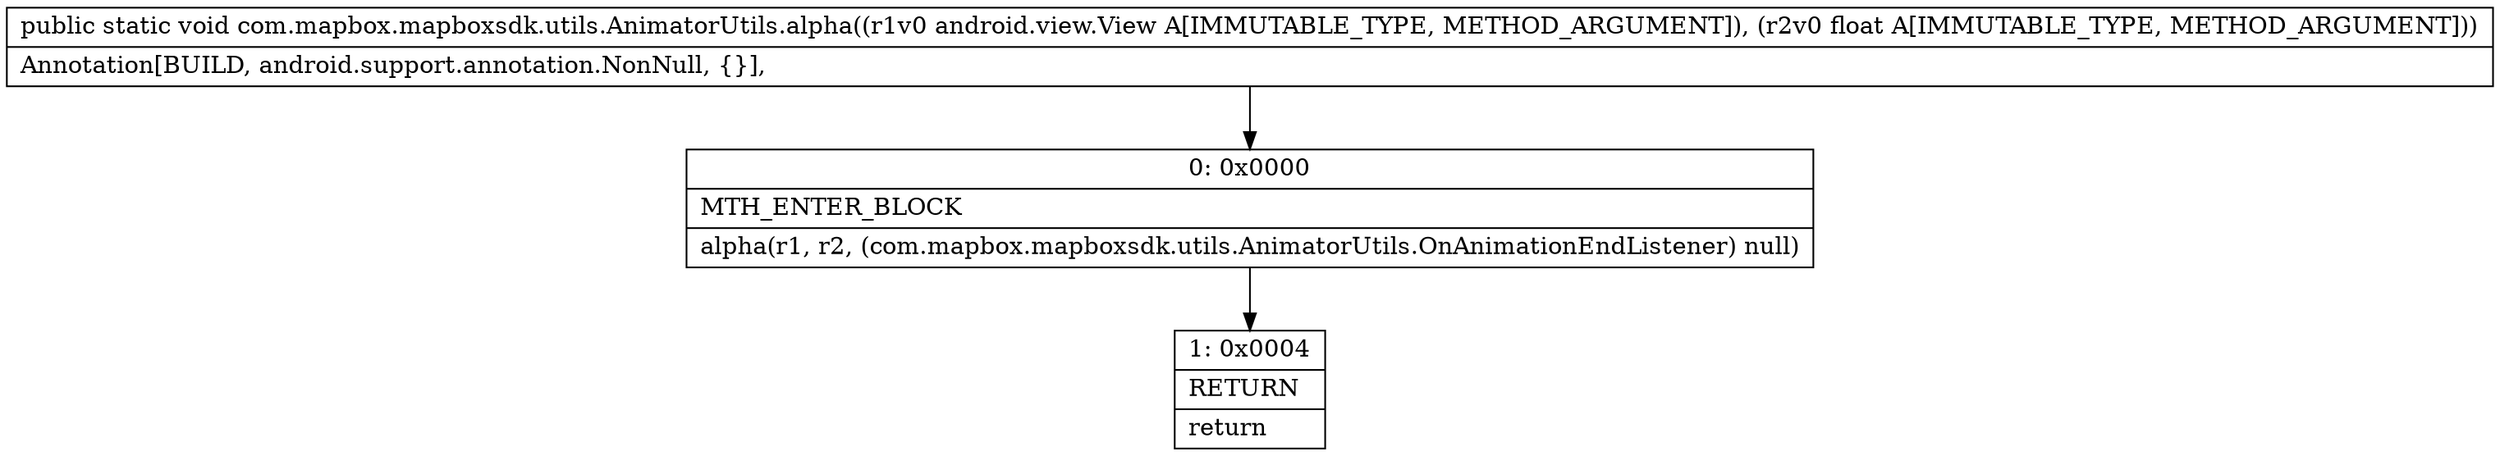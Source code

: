digraph "CFG forcom.mapbox.mapboxsdk.utils.AnimatorUtils.alpha(Landroid\/view\/View;F)V" {
Node_0 [shape=record,label="{0\:\ 0x0000|MTH_ENTER_BLOCK\l|alpha(r1, r2, (com.mapbox.mapboxsdk.utils.AnimatorUtils.OnAnimationEndListener) null)\l}"];
Node_1 [shape=record,label="{1\:\ 0x0004|RETURN\l|return\l}"];
MethodNode[shape=record,label="{public static void com.mapbox.mapboxsdk.utils.AnimatorUtils.alpha((r1v0 android.view.View A[IMMUTABLE_TYPE, METHOD_ARGUMENT]), (r2v0 float A[IMMUTABLE_TYPE, METHOD_ARGUMENT]))  | Annotation[BUILD, android.support.annotation.NonNull, \{\}], \l}"];
MethodNode -> Node_0;
Node_0 -> Node_1;
}

